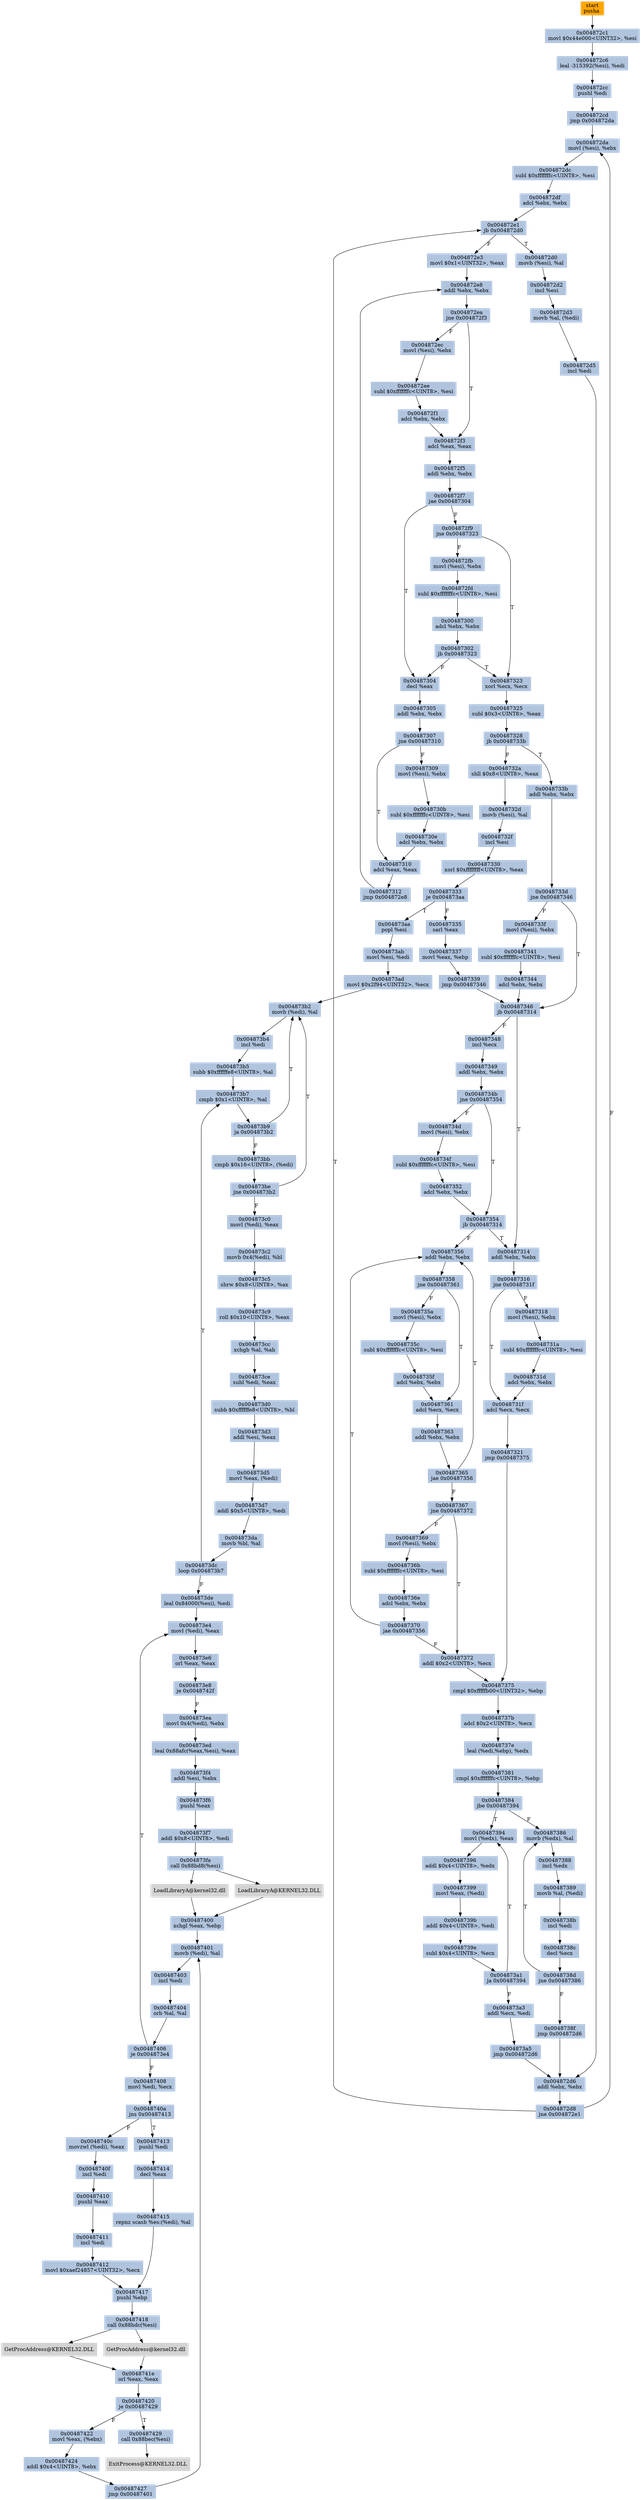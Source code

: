 digraph G {
node[shape=rectangle,style=filled,fillcolor=lightsteelblue,color=lightsteelblue]
bgcolor="transparent"
a0x004872c0pusha_[label="start\npusha ",color="lightgrey",fillcolor="orange"];
a0x004872c1movl_0x44e000UINT32_esi[label="0x004872c1\nmovl $0x44e000<UINT32>, %esi"];
a0x004872c6leal__315392esi__edi[label="0x004872c6\nleal -315392(%esi), %edi"];
a0x004872ccpushl_edi[label="0x004872cc\npushl %edi"];
a0x004872cdjmp_0x004872da[label="0x004872cd\njmp 0x004872da"];
a0x004872damovl_esi__ebx[label="0x004872da\nmovl (%esi), %ebx"];
a0x004872dcsubl_0xfffffffcUINT8_esi[label="0x004872dc\nsubl $0xfffffffc<UINT8>, %esi"];
a0x004872dfadcl_ebx_ebx[label="0x004872df\nadcl %ebx, %ebx"];
a0x004872e1jb_0x004872d0[label="0x004872e1\njb 0x004872d0"];
a0x004872d0movb_esi__al[label="0x004872d0\nmovb (%esi), %al"];
a0x004872d2incl_esi[label="0x004872d2\nincl %esi"];
a0x004872d3movb_al_edi_[label="0x004872d3\nmovb %al, (%edi)"];
a0x004872d5incl_edi[label="0x004872d5\nincl %edi"];
a0x004872d6addl_ebx_ebx[label="0x004872d6\naddl %ebx, %ebx"];
a0x004872d8jne_0x004872e1[label="0x004872d8\njne 0x004872e1"];
a0x004872e3movl_0x1UINT32_eax[label="0x004872e3\nmovl $0x1<UINT32>, %eax"];
a0x004872e8addl_ebx_ebx[label="0x004872e8\naddl %ebx, %ebx"];
a0x004872eajne_0x004872f3[label="0x004872ea\njne 0x004872f3"];
a0x004872f3adcl_eax_eax[label="0x004872f3\nadcl %eax, %eax"];
a0x004872f5addl_ebx_ebx[label="0x004872f5\naddl %ebx, %ebx"];
a0x004872f7jae_0x00487304[label="0x004872f7\njae 0x00487304"];
a0x004872f9jne_0x00487323[label="0x004872f9\njne 0x00487323"];
a0x00487323xorl_ecx_ecx[label="0x00487323\nxorl %ecx, %ecx"];
a0x00487325subl_0x3UINT8_eax[label="0x00487325\nsubl $0x3<UINT8>, %eax"];
a0x00487328jb_0x0048733b[label="0x00487328\njb 0x0048733b"];
a0x0048732ashll_0x8UINT8_eax[label="0x0048732a\nshll $0x8<UINT8>, %eax"];
a0x0048732dmovb_esi__al[label="0x0048732d\nmovb (%esi), %al"];
a0x0048732fincl_esi[label="0x0048732f\nincl %esi"];
a0x00487330xorl_0xffffffffUINT8_eax[label="0x00487330\nxorl $0xffffffff<UINT8>, %eax"];
a0x00487333je_0x004873aa[label="0x00487333\nje 0x004873aa"];
a0x00487335sarl_eax[label="0x00487335\nsarl %eax"];
a0x00487337movl_eax_ebp[label="0x00487337\nmovl %eax, %ebp"];
a0x00487339jmp_0x00487346[label="0x00487339\njmp 0x00487346"];
a0x00487346jb_0x00487314[label="0x00487346\njb 0x00487314"];
a0x00487314addl_ebx_ebx[label="0x00487314\naddl %ebx, %ebx"];
a0x00487316jne_0x0048731f[label="0x00487316\njne 0x0048731f"];
a0x0048731fadcl_ecx_ecx[label="0x0048731f\nadcl %ecx, %ecx"];
a0x00487321jmp_0x00487375[label="0x00487321\njmp 0x00487375"];
a0x00487375cmpl_0xfffffb00UINT32_ebp[label="0x00487375\ncmpl $0xfffffb00<UINT32>, %ebp"];
a0x0048737badcl_0x2UINT8_ecx[label="0x0048737b\nadcl $0x2<UINT8>, %ecx"];
a0x0048737eleal_ediebp__edx[label="0x0048737e\nleal (%edi,%ebp), %edx"];
a0x00487381cmpl_0xfffffffcUINT8_ebp[label="0x00487381\ncmpl $0xfffffffc<UINT8>, %ebp"];
a0x00487384jbe_0x00487394[label="0x00487384\njbe 0x00487394"];
a0x00487394movl_edx__eax[label="0x00487394\nmovl (%edx), %eax"];
a0x00487396addl_0x4UINT8_edx[label="0x00487396\naddl $0x4<UINT8>, %edx"];
a0x00487399movl_eax_edi_[label="0x00487399\nmovl %eax, (%edi)"];
a0x0048739baddl_0x4UINT8_edi[label="0x0048739b\naddl $0x4<UINT8>, %edi"];
a0x0048739esubl_0x4UINT8_ecx[label="0x0048739e\nsubl $0x4<UINT8>, %ecx"];
a0x004873a1ja_0x00487394[label="0x004873a1\nja 0x00487394"];
a0x004873a3addl_ecx_edi[label="0x004873a3\naddl %ecx, %edi"];
a0x004873a5jmp_0x004872d6[label="0x004873a5\njmp 0x004872d6"];
a0x00487348incl_ecx[label="0x00487348\nincl %ecx"];
a0x00487349addl_ebx_ebx[label="0x00487349\naddl %ebx, %ebx"];
a0x0048734bjne_0x00487354[label="0x0048734b\njne 0x00487354"];
a0x00487354jb_0x00487314[label="0x00487354\njb 0x00487314"];
a0x00487356addl_ebx_ebx[label="0x00487356\naddl %ebx, %ebx"];
a0x00487358jne_0x00487361[label="0x00487358\njne 0x00487361"];
a0x00487361adcl_ecx_ecx[label="0x00487361\nadcl %ecx, %ecx"];
a0x00487363addl_ebx_ebx[label="0x00487363\naddl %ebx, %ebx"];
a0x00487365jae_0x00487356[label="0x00487365\njae 0x00487356"];
a0x0048735amovl_esi__ebx[label="0x0048735a\nmovl (%esi), %ebx"];
a0x0048735csubl_0xfffffffcUINT8_esi[label="0x0048735c\nsubl $0xfffffffc<UINT8>, %esi"];
a0x0048735fadcl_ebx_ebx[label="0x0048735f\nadcl %ebx, %ebx"];
a0x00487367jne_0x00487372[label="0x00487367\njne 0x00487372"];
a0x00487372addl_0x2UINT8_ecx[label="0x00487372\naddl $0x2<UINT8>, %ecx"];
a0x00487386movb_edx__al[label="0x00487386\nmovb (%edx), %al"];
a0x00487388incl_edx[label="0x00487388\nincl %edx"];
a0x00487389movb_al_edi_[label="0x00487389\nmovb %al, (%edi)"];
a0x0048738bincl_edi[label="0x0048738b\nincl %edi"];
a0x0048738cdecl_ecx[label="0x0048738c\ndecl %ecx"];
a0x0048738djne_0x00487386[label="0x0048738d\njne 0x00487386"];
a0x0048738fjmp_0x004872d6[label="0x0048738f\njmp 0x004872d6"];
a0x004872ecmovl_esi__ebx[label="0x004872ec\nmovl (%esi), %ebx"];
a0x004872eesubl_0xfffffffcUINT8_esi[label="0x004872ee\nsubl $0xfffffffc<UINT8>, %esi"];
a0x004872f1adcl_ebx_ebx[label="0x004872f1\nadcl %ebx, %ebx"];
a0x0048733baddl_ebx_ebx[label="0x0048733b\naddl %ebx, %ebx"];
a0x0048733djne_0x00487346[label="0x0048733d\njne 0x00487346"];
a0x004872fbmovl_esi__ebx[label="0x004872fb\nmovl (%esi), %ebx"];
a0x004872fdsubl_0xfffffffcUINT8_esi[label="0x004872fd\nsubl $0xfffffffc<UINT8>, %esi"];
a0x00487300adcl_ebx_ebx[label="0x00487300\nadcl %ebx, %ebx"];
a0x00487302jb_0x00487323[label="0x00487302\njb 0x00487323"];
a0x00487304decl_eax[label="0x00487304\ndecl %eax"];
a0x00487305addl_ebx_ebx[label="0x00487305\naddl %ebx, %ebx"];
a0x00487307jne_0x00487310[label="0x00487307\njne 0x00487310"];
a0x00487310adcl_eax_eax[label="0x00487310\nadcl %eax, %eax"];
a0x00487312jmp_0x004872e8[label="0x00487312\njmp 0x004872e8"];
a0x00487318movl_esi__ebx[label="0x00487318\nmovl (%esi), %ebx"];
a0x0048731asubl_0xfffffffcUINT8_esi[label="0x0048731a\nsubl $0xfffffffc<UINT8>, %esi"];
a0x0048731dadcl_ebx_ebx[label="0x0048731d\nadcl %ebx, %ebx"];
a0x0048734dmovl_esi__ebx[label="0x0048734d\nmovl (%esi), %ebx"];
a0x0048734fsubl_0xfffffffcUINT8_esi[label="0x0048734f\nsubl $0xfffffffc<UINT8>, %esi"];
a0x00487352adcl_ebx_ebx[label="0x00487352\nadcl %ebx, %ebx"];
a0x00487369movl_esi__ebx[label="0x00487369\nmovl (%esi), %ebx"];
a0x0048736bsubl_0xfffffffcUINT8_esi[label="0x0048736b\nsubl $0xfffffffc<UINT8>, %esi"];
a0x0048736eadcl_ebx_ebx[label="0x0048736e\nadcl %ebx, %ebx"];
a0x00487370jae_0x00487356[label="0x00487370\njae 0x00487356"];
a0x0048733fmovl_esi__ebx[label="0x0048733f\nmovl (%esi), %ebx"];
a0x00487341subl_0xfffffffcUINT8_esi[label="0x00487341\nsubl $0xfffffffc<UINT8>, %esi"];
a0x00487344adcl_ebx_ebx[label="0x00487344\nadcl %ebx, %ebx"];
a0x00487309movl_esi__ebx[label="0x00487309\nmovl (%esi), %ebx"];
a0x0048730bsubl_0xfffffffcUINT8_esi[label="0x0048730b\nsubl $0xfffffffc<UINT8>, %esi"];
a0x0048730eadcl_ebx_ebx[label="0x0048730e\nadcl %ebx, %ebx"];
a0x004873aapopl_esi[label="0x004873aa\npopl %esi"];
a0x004873abmovl_esi_edi[label="0x004873ab\nmovl %esi, %edi"];
a0x004873admovl_0x2f94UINT32_ecx[label="0x004873ad\nmovl $0x2f94<UINT32>, %ecx"];
a0x004873b2movb_edi__al[label="0x004873b2\nmovb (%edi), %al"];
a0x004873b4incl_edi[label="0x004873b4\nincl %edi"];
a0x004873b5subb_0xffffffe8UINT8_al[label="0x004873b5\nsubb $0xffffffe8<UINT8>, %al"];
a0x004873b7cmpb_0x1UINT8_al[label="0x004873b7\ncmpb $0x1<UINT8>, %al"];
a0x004873b9ja_0x004873b2[label="0x004873b9\nja 0x004873b2"];
a0x004873bbcmpb_0x16UINT8_edi_[label="0x004873bb\ncmpb $0x16<UINT8>, (%edi)"];
a0x004873bejne_0x004873b2[label="0x004873be\njne 0x004873b2"];
a0x004873c0movl_edi__eax[label="0x004873c0\nmovl (%edi), %eax"];
a0x004873c2movb_0x4edi__bl[label="0x004873c2\nmovb 0x4(%edi), %bl"];
a0x004873c5shrw_0x8UINT8_ax[label="0x004873c5\nshrw $0x8<UINT8>, %ax"];
a0x004873c9roll_0x10UINT8_eax[label="0x004873c9\nroll $0x10<UINT8>, %eax"];
a0x004873ccxchgb_al_ah[label="0x004873cc\nxchgb %al, %ah"];
a0x004873cesubl_edi_eax[label="0x004873ce\nsubl %edi, %eax"];
a0x004873d0subb_0xffffffe8UINT8_bl[label="0x004873d0\nsubb $0xffffffe8<UINT8>, %bl"];
a0x004873d3addl_esi_eax[label="0x004873d3\naddl %esi, %eax"];
a0x004873d5movl_eax_edi_[label="0x004873d5\nmovl %eax, (%edi)"];
a0x004873d7addl_0x5UINT8_edi[label="0x004873d7\naddl $0x5<UINT8>, %edi"];
a0x004873damovb_bl_al[label="0x004873da\nmovb %bl, %al"];
a0x004873dcloop_0x004873b7[label="0x004873dc\nloop 0x004873b7"];
a0x004873deleal_0x84000esi__edi[label="0x004873de\nleal 0x84000(%esi), %edi"];
a0x004873e4movl_edi__eax[label="0x004873e4\nmovl (%edi), %eax"];
a0x004873e6orl_eax_eax[label="0x004873e6\norl %eax, %eax"];
a0x004873e8je_0x0048742f[label="0x004873e8\nje 0x0048742f"];
a0x004873eamovl_0x4edi__ebx[label="0x004873ea\nmovl 0x4(%edi), %ebx"];
a0x004873edleal_0x88afceaxesi__eax[label="0x004873ed\nleal 0x88afc(%eax,%esi), %eax"];
a0x004873f4addl_esi_ebx[label="0x004873f4\naddl %esi, %ebx"];
a0x004873f6pushl_eax[label="0x004873f6\npushl %eax"];
a0x004873f7addl_0x8UINT8_edi[label="0x004873f7\naddl $0x8<UINT8>, %edi"];
a0x004873facall_0x88bd8esi_[label="0x004873fa\ncall 0x88bd8(%esi)"];
LoadLibraryA_kernel32_dll[label="LoadLibraryA@kernel32.dll",color="lightgrey",fillcolor="lightgrey"];
a0x00487400xchgl_eax_ebp[label="0x00487400\nxchgl %eax, %ebp"];
a0x00487401movb_edi__al[label="0x00487401\nmovb (%edi), %al"];
a0x00487403incl_edi[label="0x00487403\nincl %edi"];
a0x00487404orb_al_al[label="0x00487404\norb %al, %al"];
a0x00487406je_0x004873e4[label="0x00487406\nje 0x004873e4"];
a0x00487408movl_edi_ecx[label="0x00487408\nmovl %edi, %ecx"];
a0x0048740ajns_0x00487413[label="0x0048740a\njns 0x00487413"];
a0x00487413pushl_edi[label="0x00487413\npushl %edi"];
a0x00487414decl_eax[label="0x00487414\ndecl %eax"];
a0x00487415repnz_scasb_es_edi__al[label="0x00487415\nrepnz scasb %es:(%edi), %al"];
a0x00487417pushl_ebp[label="0x00487417\npushl %ebp"];
a0x00487418call_0x88bdcesi_[label="0x00487418\ncall 0x88bdc(%esi)"];
GetProcAddress_kernel32_dll[label="GetProcAddress@kernel32.dll",color="lightgrey",fillcolor="lightgrey"];
a0x0048741eorl_eax_eax[label="0x0048741e\norl %eax, %eax"];
a0x00487420je_0x00487429[label="0x00487420\nje 0x00487429"];
a0x00487422movl_eax_ebx_[label="0x00487422\nmovl %eax, (%ebx)"];
a0x00487424addl_0x4UINT8_ebx[label="0x00487424\naddl $0x4<UINT8>, %ebx"];
a0x00487427jmp_0x00487401[label="0x00487427\njmp 0x00487401"];
GetProcAddress_KERNEL32_DLL[label="GetProcAddress@KERNEL32.DLL",color="lightgrey",fillcolor="lightgrey"];
LoadLibraryA_KERNEL32_DLL[label="LoadLibraryA@KERNEL32.DLL",color="lightgrey",fillcolor="lightgrey"];
a0x0048740cmovzwl_edi__eax[label="0x0048740c\nmovzwl (%edi), %eax"];
a0x0048740fincl_edi[label="0x0048740f\nincl %edi"];
a0x00487410pushl_eax[label="0x00487410\npushl %eax"];
a0x00487411incl_edi[label="0x00487411\nincl %edi"];
a0x00487412movl_0xaef24857UINT32_ecx[label="0x00487412\nmovl $0xaef24857<UINT32>, %ecx"];
a0x00487429call_0x88becesi_[label="0x00487429\ncall 0x88bec(%esi)"];
ExitProcess_KERNEL32_DLL[label="ExitProcess@KERNEL32.DLL",color="lightgrey",fillcolor="lightgrey"];
a0x004872c0pusha_ -> a0x004872c1movl_0x44e000UINT32_esi [color="#000000"];
a0x004872c1movl_0x44e000UINT32_esi -> a0x004872c6leal__315392esi__edi [color="#000000"];
a0x004872c6leal__315392esi__edi -> a0x004872ccpushl_edi [color="#000000"];
a0x004872ccpushl_edi -> a0x004872cdjmp_0x004872da [color="#000000"];
a0x004872cdjmp_0x004872da -> a0x004872damovl_esi__ebx [color="#000000"];
a0x004872damovl_esi__ebx -> a0x004872dcsubl_0xfffffffcUINT8_esi [color="#000000"];
a0x004872dcsubl_0xfffffffcUINT8_esi -> a0x004872dfadcl_ebx_ebx [color="#000000"];
a0x004872dfadcl_ebx_ebx -> a0x004872e1jb_0x004872d0 [color="#000000"];
a0x004872e1jb_0x004872d0 -> a0x004872d0movb_esi__al [color="#000000",label="T"];
a0x004872d0movb_esi__al -> a0x004872d2incl_esi [color="#000000"];
a0x004872d2incl_esi -> a0x004872d3movb_al_edi_ [color="#000000"];
a0x004872d3movb_al_edi_ -> a0x004872d5incl_edi [color="#000000"];
a0x004872d5incl_edi -> a0x004872d6addl_ebx_ebx [color="#000000"];
a0x004872d6addl_ebx_ebx -> a0x004872d8jne_0x004872e1 [color="#000000"];
a0x004872d8jne_0x004872e1 -> a0x004872e1jb_0x004872d0 [color="#000000",label="T"];
a0x004872e1jb_0x004872d0 -> a0x004872e3movl_0x1UINT32_eax [color="#000000",label="F"];
a0x004872e3movl_0x1UINT32_eax -> a0x004872e8addl_ebx_ebx [color="#000000"];
a0x004872e8addl_ebx_ebx -> a0x004872eajne_0x004872f3 [color="#000000"];
a0x004872eajne_0x004872f3 -> a0x004872f3adcl_eax_eax [color="#000000",label="T"];
a0x004872f3adcl_eax_eax -> a0x004872f5addl_ebx_ebx [color="#000000"];
a0x004872f5addl_ebx_ebx -> a0x004872f7jae_0x00487304 [color="#000000"];
a0x004872f7jae_0x00487304 -> a0x004872f9jne_0x00487323 [color="#000000",label="F"];
a0x004872f9jne_0x00487323 -> a0x00487323xorl_ecx_ecx [color="#000000",label="T"];
a0x00487323xorl_ecx_ecx -> a0x00487325subl_0x3UINT8_eax [color="#000000"];
a0x00487325subl_0x3UINT8_eax -> a0x00487328jb_0x0048733b [color="#000000"];
a0x00487328jb_0x0048733b -> a0x0048732ashll_0x8UINT8_eax [color="#000000",label="F"];
a0x0048732ashll_0x8UINT8_eax -> a0x0048732dmovb_esi__al [color="#000000"];
a0x0048732dmovb_esi__al -> a0x0048732fincl_esi [color="#000000"];
a0x0048732fincl_esi -> a0x00487330xorl_0xffffffffUINT8_eax [color="#000000"];
a0x00487330xorl_0xffffffffUINT8_eax -> a0x00487333je_0x004873aa [color="#000000"];
a0x00487333je_0x004873aa -> a0x00487335sarl_eax [color="#000000",label="F"];
a0x00487335sarl_eax -> a0x00487337movl_eax_ebp [color="#000000"];
a0x00487337movl_eax_ebp -> a0x00487339jmp_0x00487346 [color="#000000"];
a0x00487339jmp_0x00487346 -> a0x00487346jb_0x00487314 [color="#000000"];
a0x00487346jb_0x00487314 -> a0x00487314addl_ebx_ebx [color="#000000",label="T"];
a0x00487314addl_ebx_ebx -> a0x00487316jne_0x0048731f [color="#000000"];
a0x00487316jne_0x0048731f -> a0x0048731fadcl_ecx_ecx [color="#000000",label="T"];
a0x0048731fadcl_ecx_ecx -> a0x00487321jmp_0x00487375 [color="#000000"];
a0x00487321jmp_0x00487375 -> a0x00487375cmpl_0xfffffb00UINT32_ebp [color="#000000"];
a0x00487375cmpl_0xfffffb00UINT32_ebp -> a0x0048737badcl_0x2UINT8_ecx [color="#000000"];
a0x0048737badcl_0x2UINT8_ecx -> a0x0048737eleal_ediebp__edx [color="#000000"];
a0x0048737eleal_ediebp__edx -> a0x00487381cmpl_0xfffffffcUINT8_ebp [color="#000000"];
a0x00487381cmpl_0xfffffffcUINT8_ebp -> a0x00487384jbe_0x00487394 [color="#000000"];
a0x00487384jbe_0x00487394 -> a0x00487394movl_edx__eax [color="#000000",label="T"];
a0x00487394movl_edx__eax -> a0x00487396addl_0x4UINT8_edx [color="#000000"];
a0x00487396addl_0x4UINT8_edx -> a0x00487399movl_eax_edi_ [color="#000000"];
a0x00487399movl_eax_edi_ -> a0x0048739baddl_0x4UINT8_edi [color="#000000"];
a0x0048739baddl_0x4UINT8_edi -> a0x0048739esubl_0x4UINT8_ecx [color="#000000"];
a0x0048739esubl_0x4UINT8_ecx -> a0x004873a1ja_0x00487394 [color="#000000"];
a0x004873a1ja_0x00487394 -> a0x004873a3addl_ecx_edi [color="#000000",label="F"];
a0x004873a3addl_ecx_edi -> a0x004873a5jmp_0x004872d6 [color="#000000"];
a0x004873a5jmp_0x004872d6 -> a0x004872d6addl_ebx_ebx [color="#000000"];
a0x00487346jb_0x00487314 -> a0x00487348incl_ecx [color="#000000",label="F"];
a0x00487348incl_ecx -> a0x00487349addl_ebx_ebx [color="#000000"];
a0x00487349addl_ebx_ebx -> a0x0048734bjne_0x00487354 [color="#000000"];
a0x0048734bjne_0x00487354 -> a0x00487354jb_0x00487314 [color="#000000",label="T"];
a0x00487354jb_0x00487314 -> a0x00487356addl_ebx_ebx [color="#000000",label="F"];
a0x00487356addl_ebx_ebx -> a0x00487358jne_0x00487361 [color="#000000"];
a0x00487358jne_0x00487361 -> a0x00487361adcl_ecx_ecx [color="#000000",label="T"];
a0x00487361adcl_ecx_ecx -> a0x00487363addl_ebx_ebx [color="#000000"];
a0x00487363addl_ebx_ebx -> a0x00487365jae_0x00487356 [color="#000000"];
a0x00487365jae_0x00487356 -> a0x00487356addl_ebx_ebx [color="#000000",label="T"];
a0x00487358jne_0x00487361 -> a0x0048735amovl_esi__ebx [color="#000000",label="F"];
a0x0048735amovl_esi__ebx -> a0x0048735csubl_0xfffffffcUINT8_esi [color="#000000"];
a0x0048735csubl_0xfffffffcUINT8_esi -> a0x0048735fadcl_ebx_ebx [color="#000000"];
a0x0048735fadcl_ebx_ebx -> a0x00487361adcl_ecx_ecx [color="#000000"];
a0x00487365jae_0x00487356 -> a0x00487367jne_0x00487372 [color="#000000",label="F"];
a0x00487367jne_0x00487372 -> a0x00487372addl_0x2UINT8_ecx [color="#000000",label="T"];
a0x00487372addl_0x2UINT8_ecx -> a0x00487375cmpl_0xfffffb00UINT32_ebp [color="#000000"];
a0x00487384jbe_0x00487394 -> a0x00487386movb_edx__al [color="#000000",label="F"];
a0x00487386movb_edx__al -> a0x00487388incl_edx [color="#000000"];
a0x00487388incl_edx -> a0x00487389movb_al_edi_ [color="#000000"];
a0x00487389movb_al_edi_ -> a0x0048738bincl_edi [color="#000000"];
a0x0048738bincl_edi -> a0x0048738cdecl_ecx [color="#000000"];
a0x0048738cdecl_ecx -> a0x0048738djne_0x00487386 [color="#000000"];
a0x0048738djne_0x00487386 -> a0x00487386movb_edx__al [color="#000000",label="T"];
a0x0048738djne_0x00487386 -> a0x0048738fjmp_0x004872d6 [color="#000000",label="F"];
a0x0048738fjmp_0x004872d6 -> a0x004872d6addl_ebx_ebx [color="#000000"];
a0x004872eajne_0x004872f3 -> a0x004872ecmovl_esi__ebx [color="#000000",label="F"];
a0x004872ecmovl_esi__ebx -> a0x004872eesubl_0xfffffffcUINT8_esi [color="#000000"];
a0x004872eesubl_0xfffffffcUINT8_esi -> a0x004872f1adcl_ebx_ebx [color="#000000"];
a0x004872f1adcl_ebx_ebx -> a0x004872f3adcl_eax_eax [color="#000000"];
a0x00487328jb_0x0048733b -> a0x0048733baddl_ebx_ebx [color="#000000",label="T"];
a0x0048733baddl_ebx_ebx -> a0x0048733djne_0x00487346 [color="#000000"];
a0x0048733djne_0x00487346 -> a0x00487346jb_0x00487314 [color="#000000",label="T"];
a0x004872d8jne_0x004872e1 -> a0x004872damovl_esi__ebx [color="#000000",label="F"];
a0x004872f9jne_0x00487323 -> a0x004872fbmovl_esi__ebx [color="#000000",label="F"];
a0x004872fbmovl_esi__ebx -> a0x004872fdsubl_0xfffffffcUINT8_esi [color="#000000"];
a0x004872fdsubl_0xfffffffcUINT8_esi -> a0x00487300adcl_ebx_ebx [color="#000000"];
a0x00487300adcl_ebx_ebx -> a0x00487302jb_0x00487323 [color="#000000"];
a0x00487302jb_0x00487323 -> a0x00487323xorl_ecx_ecx [color="#000000",label="T"];
a0x00487354jb_0x00487314 -> a0x00487314addl_ebx_ebx [color="#000000",label="T"];
a0x004873a1ja_0x00487394 -> a0x00487394movl_edx__eax [color="#000000",label="T"];
a0x00487302jb_0x00487323 -> a0x00487304decl_eax [color="#000000",label="F"];
a0x00487304decl_eax -> a0x00487305addl_ebx_ebx [color="#000000"];
a0x00487305addl_ebx_ebx -> a0x00487307jne_0x00487310 [color="#000000"];
a0x00487307jne_0x00487310 -> a0x00487310adcl_eax_eax [color="#000000",label="T"];
a0x00487310adcl_eax_eax -> a0x00487312jmp_0x004872e8 [color="#000000"];
a0x00487312jmp_0x004872e8 -> a0x004872e8addl_ebx_ebx [color="#000000"];
a0x004872f7jae_0x00487304 -> a0x00487304decl_eax [color="#000000",label="T"];
a0x00487316jne_0x0048731f -> a0x00487318movl_esi__ebx [color="#000000",label="F"];
a0x00487318movl_esi__ebx -> a0x0048731asubl_0xfffffffcUINT8_esi [color="#000000"];
a0x0048731asubl_0xfffffffcUINT8_esi -> a0x0048731dadcl_ebx_ebx [color="#000000"];
a0x0048731dadcl_ebx_ebx -> a0x0048731fadcl_ecx_ecx [color="#000000"];
a0x0048734bjne_0x00487354 -> a0x0048734dmovl_esi__ebx [color="#000000",label="F"];
a0x0048734dmovl_esi__ebx -> a0x0048734fsubl_0xfffffffcUINT8_esi [color="#000000"];
a0x0048734fsubl_0xfffffffcUINT8_esi -> a0x00487352adcl_ebx_ebx [color="#000000"];
a0x00487352adcl_ebx_ebx -> a0x00487354jb_0x00487314 [color="#000000"];
a0x00487367jne_0x00487372 -> a0x00487369movl_esi__ebx [color="#000000",label="F"];
a0x00487369movl_esi__ebx -> a0x0048736bsubl_0xfffffffcUINT8_esi [color="#000000"];
a0x0048736bsubl_0xfffffffcUINT8_esi -> a0x0048736eadcl_ebx_ebx [color="#000000"];
a0x0048736eadcl_ebx_ebx -> a0x00487370jae_0x00487356 [color="#000000"];
a0x00487370jae_0x00487356 -> a0x00487372addl_0x2UINT8_ecx [color="#000000",label="F"];
a0x00487370jae_0x00487356 -> a0x00487356addl_ebx_ebx [color="#000000",label="T"];
a0x0048733djne_0x00487346 -> a0x0048733fmovl_esi__ebx [color="#000000",label="F"];
a0x0048733fmovl_esi__ebx -> a0x00487341subl_0xfffffffcUINT8_esi [color="#000000"];
a0x00487341subl_0xfffffffcUINT8_esi -> a0x00487344adcl_ebx_ebx [color="#000000"];
a0x00487344adcl_ebx_ebx -> a0x00487346jb_0x00487314 [color="#000000"];
a0x00487307jne_0x00487310 -> a0x00487309movl_esi__ebx [color="#000000",label="F"];
a0x00487309movl_esi__ebx -> a0x0048730bsubl_0xfffffffcUINT8_esi [color="#000000"];
a0x0048730bsubl_0xfffffffcUINT8_esi -> a0x0048730eadcl_ebx_ebx [color="#000000"];
a0x0048730eadcl_ebx_ebx -> a0x00487310adcl_eax_eax [color="#000000"];
a0x00487333je_0x004873aa -> a0x004873aapopl_esi [color="#000000",label="T"];
a0x004873aapopl_esi -> a0x004873abmovl_esi_edi [color="#000000"];
a0x004873abmovl_esi_edi -> a0x004873admovl_0x2f94UINT32_ecx [color="#000000"];
a0x004873admovl_0x2f94UINT32_ecx -> a0x004873b2movb_edi__al [color="#000000"];
a0x004873b2movb_edi__al -> a0x004873b4incl_edi [color="#000000"];
a0x004873b4incl_edi -> a0x004873b5subb_0xffffffe8UINT8_al [color="#000000"];
a0x004873b5subb_0xffffffe8UINT8_al -> a0x004873b7cmpb_0x1UINT8_al [color="#000000"];
a0x004873b7cmpb_0x1UINT8_al -> a0x004873b9ja_0x004873b2 [color="#000000"];
a0x004873b9ja_0x004873b2 -> a0x004873b2movb_edi__al [color="#000000",label="T"];
a0x004873b9ja_0x004873b2 -> a0x004873bbcmpb_0x16UINT8_edi_ [color="#000000",label="F"];
a0x004873bbcmpb_0x16UINT8_edi_ -> a0x004873bejne_0x004873b2 [color="#000000"];
a0x004873bejne_0x004873b2 -> a0x004873c0movl_edi__eax [color="#000000",label="F"];
a0x004873c0movl_edi__eax -> a0x004873c2movb_0x4edi__bl [color="#000000"];
a0x004873c2movb_0x4edi__bl -> a0x004873c5shrw_0x8UINT8_ax [color="#000000"];
a0x004873c5shrw_0x8UINT8_ax -> a0x004873c9roll_0x10UINT8_eax [color="#000000"];
a0x004873c9roll_0x10UINT8_eax -> a0x004873ccxchgb_al_ah [color="#000000"];
a0x004873ccxchgb_al_ah -> a0x004873cesubl_edi_eax [color="#000000"];
a0x004873cesubl_edi_eax -> a0x004873d0subb_0xffffffe8UINT8_bl [color="#000000"];
a0x004873d0subb_0xffffffe8UINT8_bl -> a0x004873d3addl_esi_eax [color="#000000"];
a0x004873d3addl_esi_eax -> a0x004873d5movl_eax_edi_ [color="#000000"];
a0x004873d5movl_eax_edi_ -> a0x004873d7addl_0x5UINT8_edi [color="#000000"];
a0x004873d7addl_0x5UINT8_edi -> a0x004873damovb_bl_al [color="#000000"];
a0x004873damovb_bl_al -> a0x004873dcloop_0x004873b7 [color="#000000"];
a0x004873dcloop_0x004873b7 -> a0x004873b7cmpb_0x1UINT8_al [color="#000000",label="T"];
a0x004873bejne_0x004873b2 -> a0x004873b2movb_edi__al [color="#000000",label="T"];
a0x004873dcloop_0x004873b7 -> a0x004873deleal_0x84000esi__edi [color="#000000",label="F"];
a0x004873deleal_0x84000esi__edi -> a0x004873e4movl_edi__eax [color="#000000"];
a0x004873e4movl_edi__eax -> a0x004873e6orl_eax_eax [color="#000000"];
a0x004873e6orl_eax_eax -> a0x004873e8je_0x0048742f [color="#000000"];
a0x004873e8je_0x0048742f -> a0x004873eamovl_0x4edi__ebx [color="#000000",label="F"];
a0x004873eamovl_0x4edi__ebx -> a0x004873edleal_0x88afceaxesi__eax [color="#000000"];
a0x004873edleal_0x88afceaxesi__eax -> a0x004873f4addl_esi_ebx [color="#000000"];
a0x004873f4addl_esi_ebx -> a0x004873f6pushl_eax [color="#000000"];
a0x004873f6pushl_eax -> a0x004873f7addl_0x8UINT8_edi [color="#000000"];
a0x004873f7addl_0x8UINT8_edi -> a0x004873facall_0x88bd8esi_ [color="#000000"];
a0x004873facall_0x88bd8esi_ -> LoadLibraryA_kernel32_dll [color="#000000"];
LoadLibraryA_kernel32_dll -> a0x00487400xchgl_eax_ebp [color="#000000"];
a0x00487400xchgl_eax_ebp -> a0x00487401movb_edi__al [color="#000000"];
a0x00487401movb_edi__al -> a0x00487403incl_edi [color="#000000"];
a0x00487403incl_edi -> a0x00487404orb_al_al [color="#000000"];
a0x00487404orb_al_al -> a0x00487406je_0x004873e4 [color="#000000"];
a0x00487406je_0x004873e4 -> a0x00487408movl_edi_ecx [color="#000000",label="F"];
a0x00487408movl_edi_ecx -> a0x0048740ajns_0x00487413 [color="#000000"];
a0x0048740ajns_0x00487413 -> a0x00487413pushl_edi [color="#000000",label="T"];
a0x00487413pushl_edi -> a0x00487414decl_eax [color="#000000"];
a0x00487414decl_eax -> a0x00487415repnz_scasb_es_edi__al [color="#000000"];
a0x00487415repnz_scasb_es_edi__al -> a0x00487417pushl_ebp [color="#000000"];
a0x00487417pushl_ebp -> a0x00487418call_0x88bdcesi_ [color="#000000"];
a0x00487418call_0x88bdcesi_ -> GetProcAddress_kernel32_dll [color="#000000"];
GetProcAddress_kernel32_dll -> a0x0048741eorl_eax_eax [color="#000000"];
a0x0048741eorl_eax_eax -> a0x00487420je_0x00487429 [color="#000000"];
a0x00487420je_0x00487429 -> a0x00487422movl_eax_ebx_ [color="#000000",label="F"];
a0x00487422movl_eax_ebx_ -> a0x00487424addl_0x4UINT8_ebx [color="#000000"];
a0x00487424addl_0x4UINT8_ebx -> a0x00487427jmp_0x00487401 [color="#000000"];
a0x00487427jmp_0x00487401 -> a0x00487401movb_edi__al [color="#000000"];
a0x00487418call_0x88bdcesi_ -> GetProcAddress_KERNEL32_DLL [color="#000000"];
GetProcAddress_KERNEL32_DLL -> a0x0048741eorl_eax_eax [color="#000000"];
a0x00487406je_0x004873e4 -> a0x004873e4movl_edi__eax [color="#000000",label="T"];
a0x004873facall_0x88bd8esi_ -> LoadLibraryA_KERNEL32_DLL [color="#000000"];
LoadLibraryA_KERNEL32_DLL -> a0x00487400xchgl_eax_ebp [color="#000000"];
a0x0048740ajns_0x00487413 -> a0x0048740cmovzwl_edi__eax [color="#000000",label="F"];
a0x0048740cmovzwl_edi__eax -> a0x0048740fincl_edi [color="#000000"];
a0x0048740fincl_edi -> a0x00487410pushl_eax [color="#000000"];
a0x00487410pushl_eax -> a0x00487411incl_edi [color="#000000"];
a0x00487411incl_edi -> a0x00487412movl_0xaef24857UINT32_ecx [color="#000000"];
a0x00487412movl_0xaef24857UINT32_ecx -> a0x00487417pushl_ebp [color="#000000"];
a0x00487420je_0x00487429 -> a0x00487429call_0x88becesi_ [color="#000000",label="T"];
a0x00487429call_0x88becesi_ -> ExitProcess_KERNEL32_DLL [color="#000000"];
}
